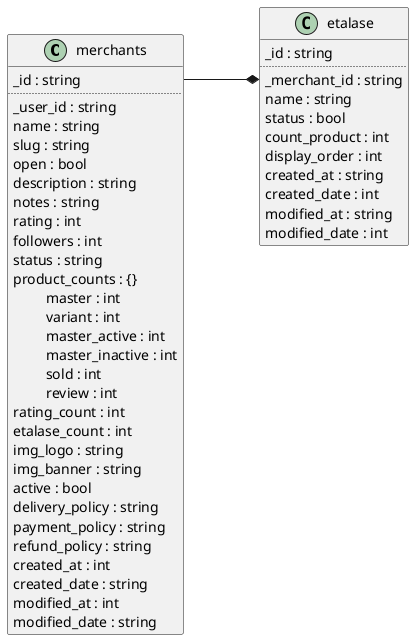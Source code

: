 @startuml
left to right direction

class merchants {
    _id : string
    ..
    _user_id : string
    name : string
    slug : string
    open : bool
    description : string
    notes : string
    rating : int
    followers : int
    status : string
    product_counts : {}
    \t master : int
    \t variant : int
    \t master_active : int
    \t master_inactive : int
    \t sold : int
    \t review : int
    rating_count : int
    etalase_count : int
    img_logo : string
    img_banner : string
    active : bool
    delivery_policy : string
    payment_policy : string
    refund_policy : string
    created_at : int
    created_date : string
    modified_at : int
    modified_date : string
}

class etalase {
    _id : string
    ..
    _merchant_id : string
    name : string
    status : bool
    count_product : int
    display_order : int
    created_at : string
    created_date : int
    modified_at : string
    modified_date : int
}

merchants::_id --* etalase::_merchant_id
@enduml